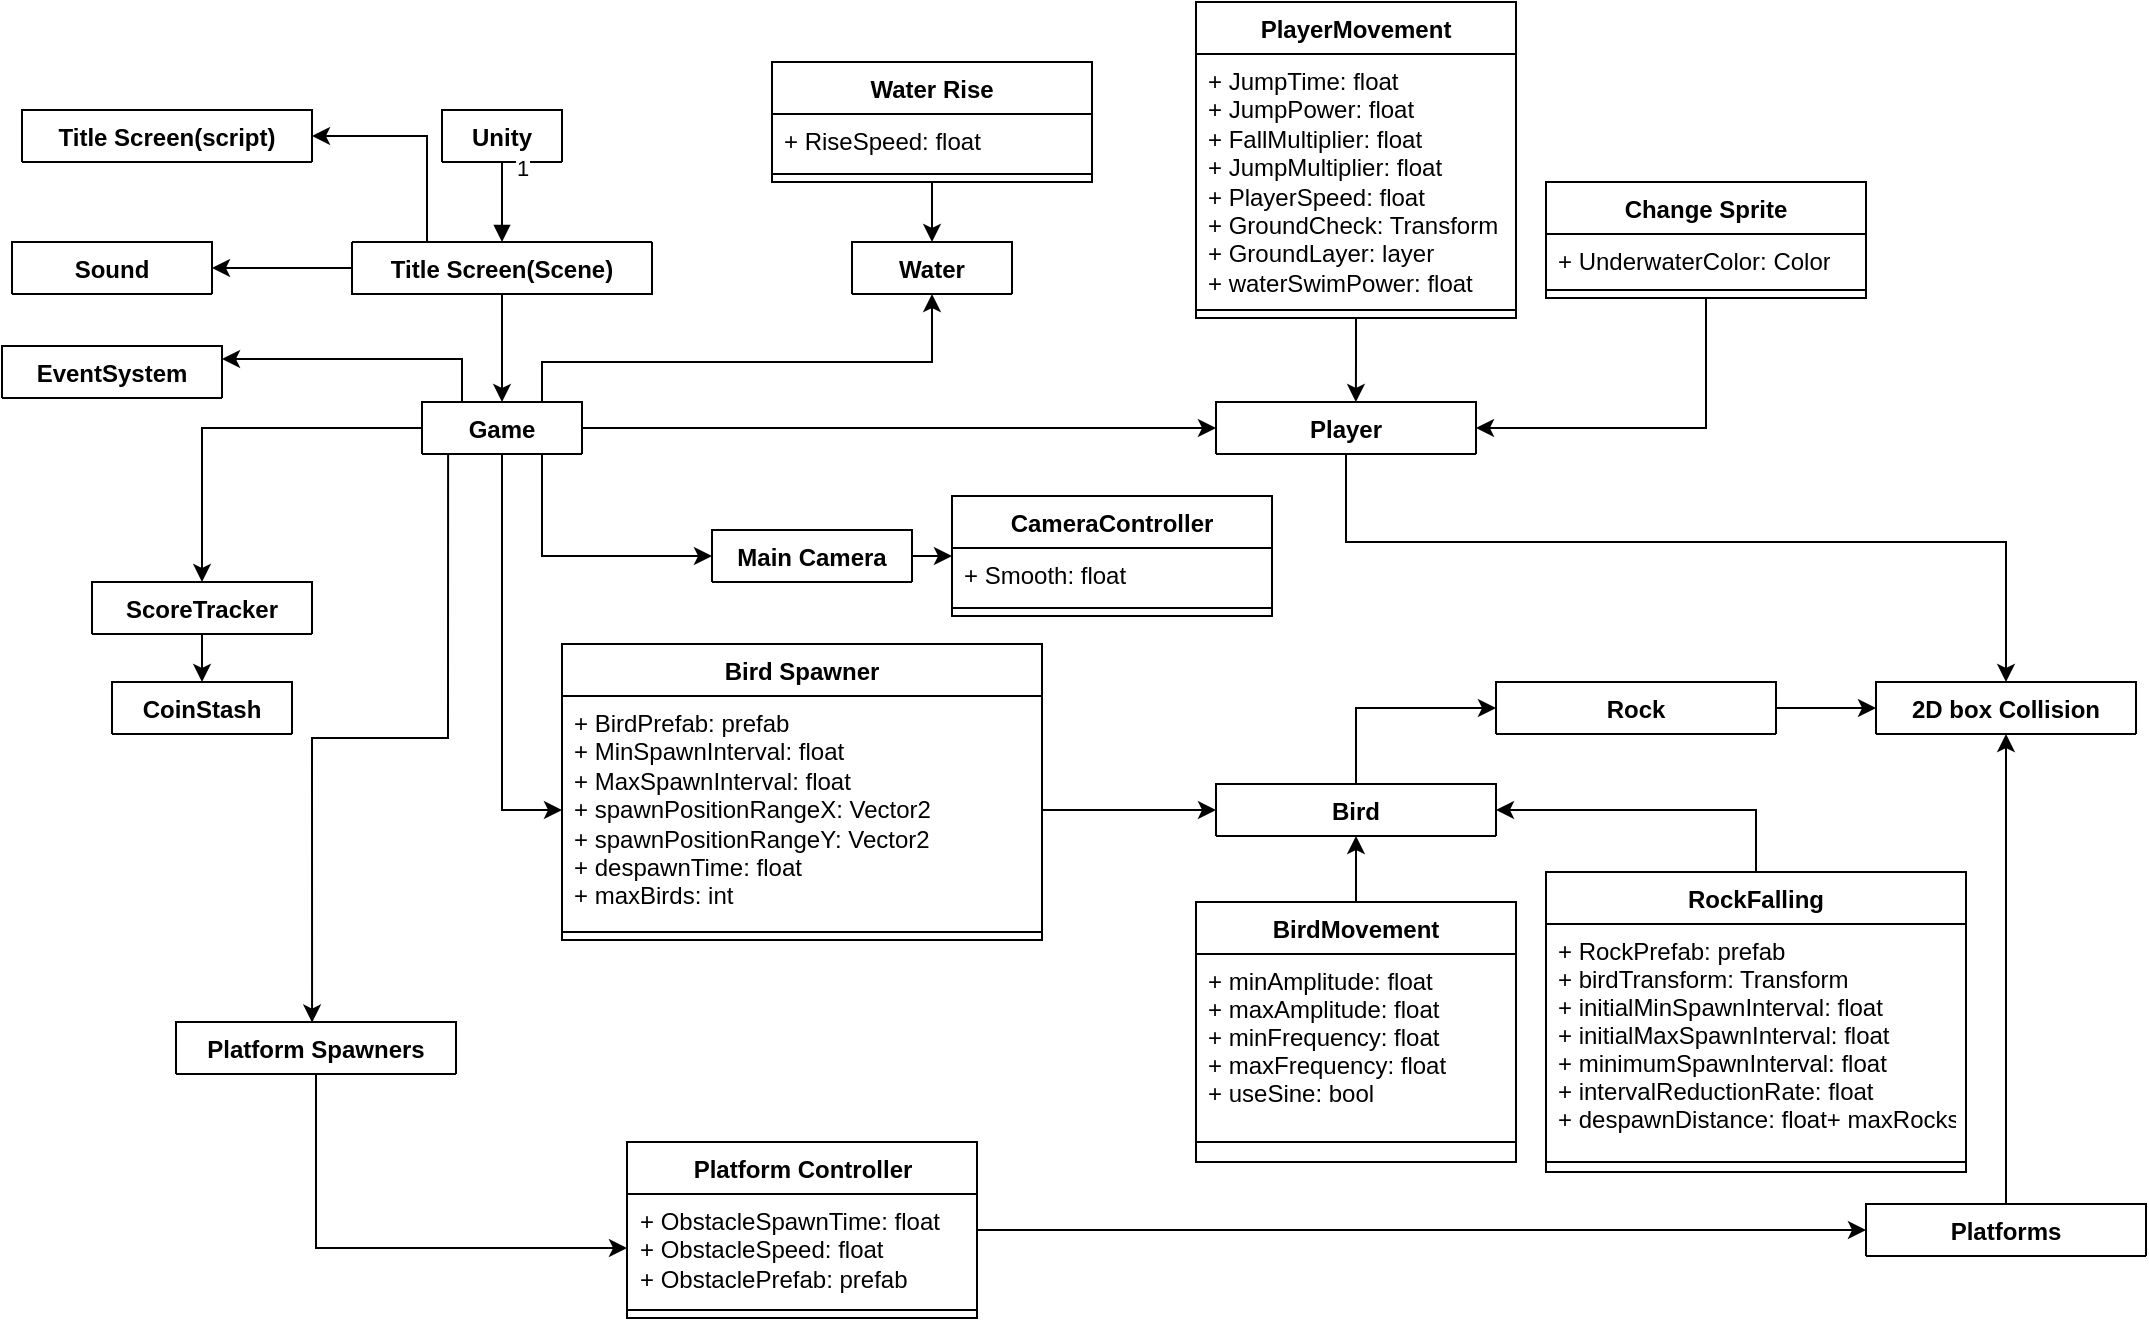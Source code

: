 <mxfile version="24.2.2" type="gitlab">
  <diagram name="Page-1" id="2w7vg5bwMqIUjHdiFem5">
    <mxGraphModel dx="1688" dy="816" grid="1" gridSize="10" guides="1" tooltips="1" connect="1" arrows="1" fold="1" page="1" pageScale="1" pageWidth="850" pageHeight="1100" math="0" shadow="0">
      <root>
        <mxCell id="0" />
        <mxCell id="1" parent="0" />
        <mxCell id="2BCJGqaNzl7uD9SpwbzM-5" value="Unity" style="swimlane;fontStyle=1;align=center;verticalAlign=top;childLayout=stackLayout;horizontal=1;startSize=26;horizontalStack=0;resizeParent=1;resizeParentMax=0;resizeLast=0;collapsible=1;marginBottom=0;" parent="1" collapsed="1" vertex="1">
          <mxGeometry x="233" y="184" width="60" height="26" as="geometry">
            <mxRectangle x="235" y="24" width="160" height="86" as="alternateBounds" />
          </mxGeometry>
        </mxCell>
        <mxCell id="2BCJGqaNzl7uD9SpwbzM-6" value="+ field: type" style="text;strokeColor=none;fillColor=none;align=left;verticalAlign=top;spacingLeft=4;spacingRight=4;overflow=hidden;rotatable=0;points=[[0,0.5],[1,0.5]];portConstraint=eastwest;" parent="2BCJGqaNzl7uD9SpwbzM-5" vertex="1">
          <mxGeometry y="26" width="160" height="26" as="geometry" />
        </mxCell>
        <mxCell id="2BCJGqaNzl7uD9SpwbzM-7" value="" style="line;strokeWidth=1;fillColor=none;align=left;verticalAlign=middle;spacingTop=-1;spacingLeft=3;spacingRight=3;rotatable=0;labelPosition=right;points=[];portConstraint=eastwest;" parent="2BCJGqaNzl7uD9SpwbzM-5" vertex="1">
          <mxGeometry y="52" width="160" height="8" as="geometry" />
        </mxCell>
        <mxCell id="2BCJGqaNzl7uD9SpwbzM-8" value="+ method(type): type" style="text;strokeColor=none;fillColor=none;align=left;verticalAlign=top;spacingLeft=4;spacingRight=4;overflow=hidden;rotatable=0;points=[[0,0.5],[1,0.5]];portConstraint=eastwest;" parent="2BCJGqaNzl7uD9SpwbzM-5" vertex="1">
          <mxGeometry y="60" width="160" height="26" as="geometry" />
        </mxCell>
        <mxCell id="F0QiSlCeJy2ZY8RC8an7-10" value="CoinStash" style="swimlane;fontStyle=1;align=center;verticalAlign=top;childLayout=stackLayout;horizontal=1;startSize=26;horizontalStack=0;resizeParent=1;resizeParentMax=0;resizeLast=0;collapsible=1;marginBottom=0;whiteSpace=wrap;html=1;" parent="1" collapsed="1" vertex="1">
          <mxGeometry x="68" y="470" width="90" height="26" as="geometry">
            <mxRectangle x="10" y="440" width="160" height="86" as="alternateBounds" />
          </mxGeometry>
        </mxCell>
        <mxCell id="F0QiSlCeJy2ZY8RC8an7-11" value="+ field: type" style="text;strokeColor=none;fillColor=none;align=left;verticalAlign=top;spacingLeft=4;spacingRight=4;overflow=hidden;rotatable=0;points=[[0,0.5],[1,0.5]];portConstraint=eastwest;whiteSpace=wrap;html=1;" parent="F0QiSlCeJy2ZY8RC8an7-10" vertex="1">
          <mxGeometry y="26" width="160" height="26" as="geometry" />
        </mxCell>
        <mxCell id="F0QiSlCeJy2ZY8RC8an7-12" value="" style="line;strokeWidth=1;fillColor=none;align=left;verticalAlign=middle;spacingTop=-1;spacingLeft=3;spacingRight=3;rotatable=0;labelPosition=right;points=[];portConstraint=eastwest;strokeColor=inherit;" parent="F0QiSlCeJy2ZY8RC8an7-10" vertex="1">
          <mxGeometry y="52" width="160" height="8" as="geometry" />
        </mxCell>
        <mxCell id="F0QiSlCeJy2ZY8RC8an7-13" value="+ method(type): type" style="text;strokeColor=none;fillColor=none;align=left;verticalAlign=top;spacingLeft=4;spacingRight=4;overflow=hidden;rotatable=0;points=[[0,0.5],[1,0.5]];portConstraint=eastwest;whiteSpace=wrap;html=1;" parent="F0QiSlCeJy2ZY8RC8an7-10" vertex="1">
          <mxGeometry y="60" width="160" height="26" as="geometry" />
        </mxCell>
        <mxCell id="2BCJGqaNzl7uD9SpwbzM-49" style="edgeStyle=orthogonalEdgeStyle;rounded=0;orthogonalLoop=1;jettySize=auto;html=1;exitX=0.5;exitY=1;exitDx=0;exitDy=0;entryX=0.5;entryY=0;entryDx=0;entryDy=0;" parent="1" source="F0QiSlCeJy2ZY8RC8an7-14" target="F0QiSlCeJy2ZY8RC8an7-10" edge="1">
          <mxGeometry relative="1" as="geometry" />
        </mxCell>
        <mxCell id="F0QiSlCeJy2ZY8RC8an7-14" value="ScoreTracker" style="swimlane;fontStyle=1;align=center;verticalAlign=top;childLayout=stackLayout;horizontal=1;startSize=26;horizontalStack=0;resizeParent=1;resizeParentMax=0;resizeLast=0;collapsible=1;marginBottom=0;whiteSpace=wrap;html=1;" parent="1" collapsed="1" vertex="1">
          <mxGeometry x="58" y="420" width="110" height="26" as="geometry">
            <mxRectangle x="10" y="300" width="160" height="86" as="alternateBounds" />
          </mxGeometry>
        </mxCell>
        <mxCell id="F0QiSlCeJy2ZY8RC8an7-15" value="+ field: type" style="text;strokeColor=none;fillColor=none;align=left;verticalAlign=top;spacingLeft=4;spacingRight=4;overflow=hidden;rotatable=0;points=[[0,0.5],[1,0.5]];portConstraint=eastwest;whiteSpace=wrap;html=1;" parent="F0QiSlCeJy2ZY8RC8an7-14" vertex="1">
          <mxGeometry y="26" width="160" height="26" as="geometry" />
        </mxCell>
        <mxCell id="F0QiSlCeJy2ZY8RC8an7-16" value="" style="line;strokeWidth=1;fillColor=none;align=left;verticalAlign=middle;spacingTop=-1;spacingLeft=3;spacingRight=3;rotatable=0;labelPosition=right;points=[];portConstraint=eastwest;strokeColor=inherit;" parent="F0QiSlCeJy2ZY8RC8an7-14" vertex="1">
          <mxGeometry y="52" width="160" height="8" as="geometry" />
        </mxCell>
        <mxCell id="F0QiSlCeJy2ZY8RC8an7-17" value="+ method(type): type" style="text;strokeColor=none;fillColor=none;align=left;verticalAlign=top;spacingLeft=4;spacingRight=4;overflow=hidden;rotatable=0;points=[[0,0.5],[1,0.5]];portConstraint=eastwest;whiteSpace=wrap;html=1;" parent="F0QiSlCeJy2ZY8RC8an7-14" vertex="1">
          <mxGeometry y="60" width="160" height="26" as="geometry" />
        </mxCell>
        <mxCell id="JuWsBoaxJInTfIEro4jZ-20" style="edgeStyle=orthogonalEdgeStyle;rounded=0;orthogonalLoop=1;jettySize=auto;html=1;entryX=0;entryY=0.5;entryDx=0;entryDy=0;" parent="1" source="F0QiSlCeJy2ZY8RC8an7-18" target="E0CtjlFcpj9ViMCeEgzV-30" edge="1">
          <mxGeometry relative="1" as="geometry" />
        </mxCell>
        <mxCell id="F0QiSlCeJy2ZY8RC8an7-18" value="&lt;div&gt;Platform Controller&lt;/div&gt;" style="swimlane;fontStyle=1;align=center;verticalAlign=top;childLayout=stackLayout;horizontal=1;startSize=26;horizontalStack=0;resizeParent=1;resizeParentMax=0;resizeLast=0;collapsible=1;marginBottom=0;whiteSpace=wrap;html=1;" parent="1" vertex="1">
          <mxGeometry x="325.5" y="700" width="175" height="88" as="geometry">
            <mxRectangle x="230" y="320" width="70" height="26" as="alternateBounds" />
          </mxGeometry>
        </mxCell>
        <mxCell id="F0QiSlCeJy2ZY8RC8an7-19" value="+ ObstacleSpawnTime: float&lt;div&gt;+ ObstacleSpeed&lt;span style=&quot;background-color: initial;&quot;&gt;: float&lt;/span&gt;&lt;br&gt;&lt;/div&gt;&lt;div&gt;+ ObstaclePrefab&lt;span style=&quot;background-color: initial;&quot;&gt;: prefab&lt;/span&gt;&lt;br&gt;&lt;/div&gt;" style="text;strokeColor=none;fillColor=none;align=left;verticalAlign=top;spacingLeft=4;spacingRight=4;overflow=hidden;rotatable=0;points=[[0,0.5],[1,0.5]];portConstraint=eastwest;whiteSpace=wrap;html=1;" parent="F0QiSlCeJy2ZY8RC8an7-18" vertex="1">
          <mxGeometry y="26" width="175" height="54" as="geometry" />
        </mxCell>
        <mxCell id="F0QiSlCeJy2ZY8RC8an7-20" value="" style="line;strokeWidth=1;fillColor=none;align=left;verticalAlign=middle;spacingTop=-1;spacingLeft=3;spacingRight=3;rotatable=0;labelPosition=right;points=[];portConstraint=eastwest;strokeColor=inherit;" parent="F0QiSlCeJy2ZY8RC8an7-18" vertex="1">
          <mxGeometry y="80" width="175" height="8" as="geometry" />
        </mxCell>
        <mxCell id="bfWSranVxe7tk5TllGir-14" style="edgeStyle=orthogonalEdgeStyle;rounded=0;orthogonalLoop=1;jettySize=auto;html=1;entryX=0.5;entryY=0;entryDx=0;entryDy=0;" edge="1" parent="1" source="2BCJGqaNzl7uD9SpwbzM-17" target="2BCJGqaNzl7uD9SpwbzM-21">
          <mxGeometry relative="1" as="geometry">
            <Array as="points">
              <mxPoint x="685" y="400" />
              <mxPoint x="1015" y="400" />
            </Array>
          </mxGeometry>
        </mxCell>
        <mxCell id="2BCJGqaNzl7uD9SpwbzM-17" value="Player" style="swimlane;fontStyle=1;align=center;verticalAlign=top;childLayout=stackLayout;horizontal=1;startSize=26;horizontalStack=0;resizeParent=1;resizeParentMax=0;resizeLast=0;collapsible=1;marginBottom=0;" parent="1" collapsed="1" vertex="1">
          <mxGeometry x="620" y="330" width="130" height="26" as="geometry">
            <mxRectangle x="520" y="40" width="160" height="86" as="alternateBounds" />
          </mxGeometry>
        </mxCell>
        <mxCell id="2BCJGqaNzl7uD9SpwbzM-18" value="+ field: type" style="text;strokeColor=none;fillColor=none;align=left;verticalAlign=top;spacingLeft=4;spacingRight=4;overflow=hidden;rotatable=0;points=[[0,0.5],[1,0.5]];portConstraint=eastwest;" parent="2BCJGqaNzl7uD9SpwbzM-17" vertex="1">
          <mxGeometry y="26" width="160" height="26" as="geometry" />
        </mxCell>
        <mxCell id="2BCJGqaNzl7uD9SpwbzM-19" value="" style="line;strokeWidth=1;fillColor=none;align=left;verticalAlign=middle;spacingTop=-1;spacingLeft=3;spacingRight=3;rotatable=0;labelPosition=right;points=[];portConstraint=eastwest;" parent="2BCJGqaNzl7uD9SpwbzM-17" vertex="1">
          <mxGeometry y="52" width="160" height="8" as="geometry" />
        </mxCell>
        <mxCell id="2BCJGqaNzl7uD9SpwbzM-20" value="+ method(type): type" style="text;strokeColor=none;fillColor=none;align=left;verticalAlign=top;spacingLeft=4;spacingRight=4;overflow=hidden;rotatable=0;points=[[0,0.5],[1,0.5]];portConstraint=eastwest;" parent="2BCJGqaNzl7uD9SpwbzM-17" vertex="1">
          <mxGeometry y="60" width="160" height="26" as="geometry" />
        </mxCell>
        <mxCell id="2BCJGqaNzl7uD9SpwbzM-21" value="2D box Collision" style="swimlane;fontStyle=1;align=center;verticalAlign=top;childLayout=stackLayout;horizontal=1;startSize=26;horizontalStack=0;resizeParent=1;resizeParentMax=0;resizeLast=0;collapsible=1;marginBottom=0;" parent="1" collapsed="1" vertex="1">
          <mxGeometry x="950" y="470" width="130" height="26" as="geometry">
            <mxRectangle x="745" y="346" width="160" height="86" as="alternateBounds" />
          </mxGeometry>
        </mxCell>
        <mxCell id="2BCJGqaNzl7uD9SpwbzM-23" value="" style="line;strokeWidth=1;fillColor=none;align=left;verticalAlign=middle;spacingTop=-1;spacingLeft=3;spacingRight=3;rotatable=0;labelPosition=right;points=[];portConstraint=eastwest;" parent="2BCJGqaNzl7uD9SpwbzM-21" vertex="1">
          <mxGeometry y="26" width="160" height="8" as="geometry" />
        </mxCell>
        <mxCell id="2BCJGqaNzl7uD9SpwbzM-22" value="+ field: type" style="text;strokeColor=none;fillColor=none;align=left;verticalAlign=top;spacingLeft=4;spacingRight=4;overflow=hidden;rotatable=0;points=[[0,0.5],[1,0.5]];portConstraint=eastwest;" parent="2BCJGqaNzl7uD9SpwbzM-21" vertex="1">
          <mxGeometry y="34" width="160" height="26" as="geometry" />
        </mxCell>
        <mxCell id="2BCJGqaNzl7uD9SpwbzM-24" value="+ method(type): type" style="text;strokeColor=none;fillColor=none;align=left;verticalAlign=top;spacingLeft=4;spacingRight=4;overflow=hidden;rotatable=0;points=[[0,0.5],[1,0.5]];portConstraint=eastwest;" parent="2BCJGqaNzl7uD9SpwbzM-21" vertex="1">
          <mxGeometry y="60" width="160" height="26" as="geometry" />
        </mxCell>
        <mxCell id="2BCJGqaNzl7uD9SpwbzM-51" style="edgeStyle=orthogonalEdgeStyle;rounded=0;orthogonalLoop=1;jettySize=auto;html=1;exitX=0;exitY=0.5;exitDx=0;exitDy=0;entryX=0.5;entryY=0;entryDx=0;entryDy=0;" parent="1" source="F0QiSlCeJy2ZY8RC8an7-26" target="F0QiSlCeJy2ZY8RC8an7-14" edge="1">
          <mxGeometry relative="1" as="geometry" />
        </mxCell>
        <mxCell id="E0CtjlFcpj9ViMCeEgzV-29" style="edgeStyle=orthogonalEdgeStyle;rounded=0;orthogonalLoop=1;jettySize=auto;html=1;exitX=0.75;exitY=0;exitDx=0;exitDy=0;entryX=0.5;entryY=1;entryDx=0;entryDy=0;" parent="1" source="F0QiSlCeJy2ZY8RC8an7-26" target="E0CtjlFcpj9ViMCeEgzV-18" edge="1">
          <mxGeometry relative="1" as="geometry">
            <Array as="points">
              <mxPoint x="283" y="310" />
              <mxPoint x="478" y="310" />
            </Array>
          </mxGeometry>
        </mxCell>
        <mxCell id="E0CtjlFcpj9ViMCeEgzV-48" style="edgeStyle=orthogonalEdgeStyle;rounded=0;orthogonalLoop=1;jettySize=auto;html=1;exitX=0.75;exitY=1;exitDx=0;exitDy=0;" parent="1" source="F0QiSlCeJy2ZY8RC8an7-26" target="E0CtjlFcpj9ViMCeEgzV-41" edge="1">
          <mxGeometry relative="1" as="geometry">
            <Array as="points">
              <mxPoint x="283" y="407" />
            </Array>
          </mxGeometry>
        </mxCell>
        <mxCell id="E0CtjlFcpj9ViMCeEgzV-53" style="edgeStyle=orthogonalEdgeStyle;rounded=0;orthogonalLoop=1;jettySize=auto;html=1;exitX=0.25;exitY=0;exitDx=0;exitDy=0;entryX=1;entryY=0.25;entryDx=0;entryDy=0;" parent="1" source="F0QiSlCeJy2ZY8RC8an7-26" target="E0CtjlFcpj9ViMCeEgzV-49" edge="1">
          <mxGeometry relative="1" as="geometry" />
        </mxCell>
        <mxCell id="JuWsBoaxJInTfIEro4jZ-12" style="edgeStyle=orthogonalEdgeStyle;rounded=0;orthogonalLoop=1;jettySize=auto;html=1;entryX=0;entryY=0.5;entryDx=0;entryDy=0;" parent="1" source="F0QiSlCeJy2ZY8RC8an7-26" target="JuWsBoaxJInTfIEro4jZ-9" edge="1">
          <mxGeometry relative="1" as="geometry" />
        </mxCell>
        <mxCell id="F0QiSlCeJy2ZY8RC8an7-26" value="Game" style="swimlane;fontStyle=1;align=center;verticalAlign=top;childLayout=stackLayout;horizontal=1;startSize=26;horizontalStack=0;resizeParent=1;resizeParentMax=0;resizeLast=0;collapsible=1;marginBottom=0;whiteSpace=wrap;html=1;" parent="1" collapsed="1" vertex="1">
          <mxGeometry x="223" y="330" width="80" height="26" as="geometry">
            <mxRectangle x="225" y="170" width="160" height="86" as="alternateBounds" />
          </mxGeometry>
        </mxCell>
        <mxCell id="F0QiSlCeJy2ZY8RC8an7-27" value="+ field: type" style="text;strokeColor=none;fillColor=none;align=left;verticalAlign=top;spacingLeft=4;spacingRight=4;overflow=hidden;rotatable=0;points=[[0,0.5],[1,0.5]];portConstraint=eastwest;whiteSpace=wrap;html=1;" parent="F0QiSlCeJy2ZY8RC8an7-26" vertex="1">
          <mxGeometry y="26" width="160" height="26" as="geometry" />
        </mxCell>
        <mxCell id="F0QiSlCeJy2ZY8RC8an7-28" value="" style="line;strokeWidth=1;fillColor=none;align=left;verticalAlign=middle;spacingTop=-1;spacingLeft=3;spacingRight=3;rotatable=0;labelPosition=right;points=[];portConstraint=eastwest;strokeColor=inherit;" parent="F0QiSlCeJy2ZY8RC8an7-26" vertex="1">
          <mxGeometry y="52" width="160" height="8" as="geometry" />
        </mxCell>
        <mxCell id="F0QiSlCeJy2ZY8RC8an7-29" value="+ method(type): type" style="text;strokeColor=none;fillColor=none;align=left;verticalAlign=top;spacingLeft=4;spacingRight=4;overflow=hidden;rotatable=0;points=[[0,0.5],[1,0.5]];portConstraint=eastwest;whiteSpace=wrap;html=1;" parent="F0QiSlCeJy2ZY8RC8an7-26" vertex="1">
          <mxGeometry y="60" width="160" height="26" as="geometry" />
        </mxCell>
        <mxCell id="2BCJGqaNzl7uD9SpwbzM-43" style="edgeStyle=orthogonalEdgeStyle;rounded=0;orthogonalLoop=1;jettySize=auto;html=1;exitX=1;exitY=0.5;exitDx=0;exitDy=0;entryX=0;entryY=0.5;entryDx=0;entryDy=0;" parent="1" source="F0QiSlCeJy2ZY8RC8an7-26" target="2BCJGqaNzl7uD9SpwbzM-17" edge="1">
          <mxGeometry relative="1" as="geometry">
            <mxPoint x="678" y="343" as="targetPoint" />
          </mxGeometry>
        </mxCell>
        <mxCell id="2BCJGqaNzl7uD9SpwbzM-50" style="edgeStyle=orthogonalEdgeStyle;rounded=0;orthogonalLoop=1;jettySize=auto;html=1;exitX=0.5;exitY=1;exitDx=0;exitDy=0;entryX=0.5;entryY=0;entryDx=0;entryDy=0;" parent="1" source="2BCJGqaNzl7uD9SpwbzM-25" target="F0QiSlCeJy2ZY8RC8an7-26" edge="1">
          <mxGeometry relative="1" as="geometry" />
        </mxCell>
        <mxCell id="F0QiSlCeJy2ZY8RC8an7-55" style="edgeStyle=orthogonalEdgeStyle;rounded=0;orthogonalLoop=1;jettySize=auto;html=1;entryX=1;entryY=0.5;entryDx=0;entryDy=0;" parent="1" source="2BCJGqaNzl7uD9SpwbzM-25" target="2BCJGqaNzl7uD9SpwbzM-34" edge="1">
          <mxGeometry relative="1" as="geometry" />
        </mxCell>
        <mxCell id="E0CtjlFcpj9ViMCeEgzV-58" style="edgeStyle=orthogonalEdgeStyle;rounded=0;orthogonalLoop=1;jettySize=auto;html=1;exitX=0.25;exitY=0;exitDx=0;exitDy=0;entryX=1;entryY=0.5;entryDx=0;entryDy=0;" parent="1" source="2BCJGqaNzl7uD9SpwbzM-25" target="E0CtjlFcpj9ViMCeEgzV-54" edge="1">
          <mxGeometry relative="1" as="geometry" />
        </mxCell>
        <mxCell id="2BCJGqaNzl7uD9SpwbzM-25" value="Title Screen(Scene)" style="swimlane;fontStyle=1;align=center;verticalAlign=top;childLayout=stackLayout;horizontal=1;startSize=0;horizontalStack=0;resizeParent=1;resizeParentMax=0;resizeLast=0;collapsible=1;marginBottom=0;" parent="1" collapsed="1" vertex="1">
          <mxGeometry x="188" y="250" width="150" height="26" as="geometry">
            <mxRectangle x="180" y="160" width="160" height="86" as="alternateBounds" />
          </mxGeometry>
        </mxCell>
        <mxCell id="2BCJGqaNzl7uD9SpwbzM-26" value="+ field: type" style="text;strokeColor=none;fillColor=none;align=left;verticalAlign=top;spacingLeft=4;spacingRight=4;overflow=hidden;rotatable=0;points=[[0,0.5],[1,0.5]];portConstraint=eastwest;" parent="2BCJGqaNzl7uD9SpwbzM-25" vertex="1">
          <mxGeometry y="26" width="160" height="26" as="geometry" />
        </mxCell>
        <mxCell id="2BCJGqaNzl7uD9SpwbzM-27" value="" style="line;strokeWidth=1;fillColor=none;align=left;verticalAlign=middle;spacingTop=-1;spacingLeft=3;spacingRight=3;rotatable=0;labelPosition=right;points=[];portConstraint=eastwest;" parent="2BCJGqaNzl7uD9SpwbzM-25" vertex="1">
          <mxGeometry y="52" width="160" height="8" as="geometry" />
        </mxCell>
        <mxCell id="2BCJGqaNzl7uD9SpwbzM-28" value="+ method(type): type" style="text;strokeColor=none;fillColor=none;align=left;verticalAlign=top;spacingLeft=4;spacingRight=4;overflow=hidden;rotatable=0;points=[[0,0.5],[1,0.5]];portConstraint=eastwest;" parent="2BCJGqaNzl7uD9SpwbzM-25" vertex="1">
          <mxGeometry y="60" width="160" height="26" as="geometry" />
        </mxCell>
        <mxCell id="2BCJGqaNzl7uD9SpwbzM-29" value="" style="endArrow=block;endFill=1;html=1;edgeStyle=orthogonalEdgeStyle;align=left;verticalAlign=top;rounded=0;exitX=0.5;exitY=1;exitDx=0;exitDy=0;entryX=0.5;entryY=0;entryDx=0;entryDy=0;" parent="1" source="2BCJGqaNzl7uD9SpwbzM-5" target="2BCJGqaNzl7uD9SpwbzM-25" edge="1">
          <mxGeometry x="-1" relative="1" as="geometry">
            <mxPoint x="88" y="250" as="sourcePoint" />
            <mxPoint x="68" y="290" as="targetPoint" />
          </mxGeometry>
        </mxCell>
        <mxCell id="2BCJGqaNzl7uD9SpwbzM-32" value="1" style="edgeLabel;html=1;align=center;verticalAlign=middle;resizable=0;points=[];" parent="2BCJGqaNzl7uD9SpwbzM-29" connectable="0" vertex="1">
          <mxGeometry x="-0.882" y="-1" relative="1" as="geometry">
            <mxPoint x="11" as="offset" />
          </mxGeometry>
        </mxCell>
        <mxCell id="2BCJGqaNzl7uD9SpwbzM-34" value="Sound" style="swimlane;fontStyle=1;align=center;verticalAlign=top;childLayout=stackLayout;horizontal=1;startSize=26;horizontalStack=0;resizeParent=1;resizeParentMax=0;resizeLast=0;collapsible=1;marginBottom=0;" parent="1" collapsed="1" vertex="1">
          <mxGeometry x="18" y="250" width="100" height="26" as="geometry">
            <mxRectangle x="600" y="290" width="160" height="86" as="alternateBounds" />
          </mxGeometry>
        </mxCell>
        <mxCell id="2BCJGqaNzl7uD9SpwbzM-35" value="+ field: type" style="text;strokeColor=none;fillColor=none;align=left;verticalAlign=top;spacingLeft=4;spacingRight=4;overflow=hidden;rotatable=0;points=[[0,0.5],[1,0.5]];portConstraint=eastwest;" parent="2BCJGqaNzl7uD9SpwbzM-34" vertex="1">
          <mxGeometry y="26" width="160" height="26" as="geometry" />
        </mxCell>
        <mxCell id="2BCJGqaNzl7uD9SpwbzM-36" value="" style="line;strokeWidth=1;fillColor=none;align=left;verticalAlign=middle;spacingTop=-1;spacingLeft=3;spacingRight=3;rotatable=0;labelPosition=right;points=[];portConstraint=eastwest;" parent="2BCJGqaNzl7uD9SpwbzM-34" vertex="1">
          <mxGeometry y="52" width="160" height="8" as="geometry" />
        </mxCell>
        <mxCell id="2BCJGqaNzl7uD9SpwbzM-37" value="+ method(type): type" style="text;strokeColor=none;fillColor=none;align=left;verticalAlign=top;spacingLeft=4;spacingRight=4;overflow=hidden;rotatable=0;points=[[0,0.5],[1,0.5]];portConstraint=eastwest;" parent="2BCJGqaNzl7uD9SpwbzM-34" vertex="1">
          <mxGeometry y="60" width="160" height="26" as="geometry" />
        </mxCell>
        <mxCell id="F0QiSlCeJy2ZY8RC8an7-34" style="edgeStyle=orthogonalEdgeStyle;rounded=0;orthogonalLoop=1;jettySize=auto;html=1;exitX=0.5;exitY=1;exitDx=0;exitDy=0;" parent="1" edge="1">
          <mxGeometry relative="1" as="geometry">
            <mxPoint x="613" y="576" as="sourcePoint" />
            <mxPoint x="613" y="576" as="targetPoint" />
          </mxGeometry>
        </mxCell>
        <mxCell id="JuWsBoaxJInTfIEro4jZ-6" style="edgeStyle=orthogonalEdgeStyle;rounded=0;orthogonalLoop=1;jettySize=auto;html=1;entryX=0;entryY=0.5;entryDx=0;entryDy=0;" parent="1" source="E0CtjlFcpj9ViMCeEgzV-1" target="F0QiSlCeJy2ZY8RC8an7-19" edge="1">
          <mxGeometry relative="1" as="geometry" />
        </mxCell>
        <mxCell id="E0CtjlFcpj9ViMCeEgzV-1" value="Platform Spawners" style="swimlane;fontStyle=1;align=center;verticalAlign=top;childLayout=stackLayout;horizontal=1;startSize=26;horizontalStack=0;resizeParent=1;resizeParentMax=0;resizeLast=0;collapsible=1;marginBottom=0;" parent="1" collapsed="1" vertex="1">
          <mxGeometry x="100" y="640" width="140" height="26" as="geometry">
            <mxRectangle x="600" y="290" width="160" height="86" as="alternateBounds" />
          </mxGeometry>
        </mxCell>
        <mxCell id="E0CtjlFcpj9ViMCeEgzV-2" value="+ field: type" style="text;strokeColor=none;fillColor=none;align=left;verticalAlign=top;spacingLeft=4;spacingRight=4;overflow=hidden;rotatable=0;points=[[0,0.5],[1,0.5]];portConstraint=eastwest;" parent="E0CtjlFcpj9ViMCeEgzV-1" vertex="1">
          <mxGeometry y="26" width="160" height="26" as="geometry" />
        </mxCell>
        <mxCell id="E0CtjlFcpj9ViMCeEgzV-3" value="" style="line;strokeWidth=1;fillColor=none;align=left;verticalAlign=middle;spacingTop=-1;spacingLeft=3;spacingRight=3;rotatable=0;labelPosition=right;points=[];portConstraint=eastwest;" parent="E0CtjlFcpj9ViMCeEgzV-1" vertex="1">
          <mxGeometry y="52" width="160" height="8" as="geometry" />
        </mxCell>
        <mxCell id="E0CtjlFcpj9ViMCeEgzV-4" value="+ method(type): type" style="text;strokeColor=none;fillColor=none;align=left;verticalAlign=top;spacingLeft=4;spacingRight=4;overflow=hidden;rotatable=0;points=[[0,0.5],[1,0.5]];portConstraint=eastwest;" parent="E0CtjlFcpj9ViMCeEgzV-1" vertex="1">
          <mxGeometry y="60" width="160" height="26" as="geometry" />
        </mxCell>
        <mxCell id="E0CtjlFcpj9ViMCeEgzV-10" value="CameraController" style="swimlane;fontStyle=1;align=center;verticalAlign=top;childLayout=stackLayout;horizontal=1;startSize=26;horizontalStack=0;resizeParent=1;resizeParentMax=0;resizeLast=0;collapsible=1;marginBottom=0;" parent="1" vertex="1">
          <mxGeometry x="488" y="377" width="160" height="60" as="geometry">
            <mxRectangle x="450" y="234" width="130" height="26" as="alternateBounds" />
          </mxGeometry>
        </mxCell>
        <mxCell id="E0CtjlFcpj9ViMCeEgzV-11" value="+ Smooth: float" style="text;strokeColor=none;fillColor=none;align=left;verticalAlign=top;spacingLeft=4;spacingRight=4;overflow=hidden;rotatable=0;points=[[0,0.5],[1,0.5]];portConstraint=eastwest;" parent="E0CtjlFcpj9ViMCeEgzV-10" vertex="1">
          <mxGeometry y="26" width="160" height="26" as="geometry" />
        </mxCell>
        <mxCell id="E0CtjlFcpj9ViMCeEgzV-12" value="" style="line;strokeWidth=1;fillColor=none;align=left;verticalAlign=middle;spacingTop=-1;spacingLeft=3;spacingRight=3;rotatable=0;labelPosition=right;points=[];portConstraint=eastwest;" parent="E0CtjlFcpj9ViMCeEgzV-10" vertex="1">
          <mxGeometry y="52" width="160" height="8" as="geometry" />
        </mxCell>
        <mxCell id="E0CtjlFcpj9ViMCeEgzV-18" value="Water" style="swimlane;fontStyle=1;align=center;verticalAlign=top;childLayout=stackLayout;horizontal=1;startSize=26;horizontalStack=0;resizeParent=1;resizeParentMax=0;resizeLast=0;collapsible=1;marginBottom=0;" parent="1" collapsed="1" vertex="1">
          <mxGeometry x="438" y="250" width="80" height="26" as="geometry">
            <mxRectangle x="330" y="420" width="160" height="86" as="alternateBounds" />
          </mxGeometry>
        </mxCell>
        <mxCell id="E0CtjlFcpj9ViMCeEgzV-19" value="+ field: type" style="text;strokeColor=none;fillColor=none;align=left;verticalAlign=top;spacingLeft=4;spacingRight=4;overflow=hidden;rotatable=0;points=[[0,0.5],[1,0.5]];portConstraint=eastwest;" parent="E0CtjlFcpj9ViMCeEgzV-18" vertex="1">
          <mxGeometry y="26" width="160" height="26" as="geometry" />
        </mxCell>
        <mxCell id="E0CtjlFcpj9ViMCeEgzV-20" value="" style="line;strokeWidth=1;fillColor=none;align=left;verticalAlign=middle;spacingTop=-1;spacingLeft=3;spacingRight=3;rotatable=0;labelPosition=right;points=[];portConstraint=eastwest;" parent="E0CtjlFcpj9ViMCeEgzV-18" vertex="1">
          <mxGeometry y="52" width="160" height="8" as="geometry" />
        </mxCell>
        <mxCell id="E0CtjlFcpj9ViMCeEgzV-21" value="+ method(type): type" style="text;strokeColor=none;fillColor=none;align=left;verticalAlign=top;spacingLeft=4;spacingRight=4;overflow=hidden;rotatable=0;points=[[0,0.5],[1,0.5]];portConstraint=eastwest;" parent="E0CtjlFcpj9ViMCeEgzV-18" vertex="1">
          <mxGeometry y="60" width="160" height="26" as="geometry" />
        </mxCell>
        <mxCell id="E0CtjlFcpj9ViMCeEgzV-26" style="edgeStyle=orthogonalEdgeStyle;rounded=0;orthogonalLoop=1;jettySize=auto;html=1;exitX=0.5;exitY=1;exitDx=0;exitDy=0;entryX=0.5;entryY=0;entryDx=0;entryDy=0;" parent="1" source="E0CtjlFcpj9ViMCeEgzV-22" target="E0CtjlFcpj9ViMCeEgzV-18" edge="1">
          <mxGeometry relative="1" as="geometry" />
        </mxCell>
        <mxCell id="E0CtjlFcpj9ViMCeEgzV-22" value="Water Rise" style="swimlane;fontStyle=1;align=center;verticalAlign=top;childLayout=stackLayout;horizontal=1;startSize=26;horizontalStack=0;resizeParent=1;resizeParentMax=0;resizeLast=0;collapsible=1;marginBottom=0;" parent="1" vertex="1">
          <mxGeometry x="398" y="160" width="160" height="60" as="geometry">
            <mxRectangle x="370" y="50" width="80" height="26" as="alternateBounds" />
          </mxGeometry>
        </mxCell>
        <mxCell id="E0CtjlFcpj9ViMCeEgzV-23" value="+ RiseSpeed: float" style="text;strokeColor=none;fillColor=none;align=left;verticalAlign=top;spacingLeft=4;spacingRight=4;overflow=hidden;rotatable=0;points=[[0,0.5],[1,0.5]];portConstraint=eastwest;" parent="E0CtjlFcpj9ViMCeEgzV-22" vertex="1">
          <mxGeometry y="26" width="160" height="26" as="geometry" />
        </mxCell>
        <mxCell id="E0CtjlFcpj9ViMCeEgzV-24" value="" style="line;strokeWidth=1;fillColor=none;align=left;verticalAlign=middle;spacingTop=-1;spacingLeft=3;spacingRight=3;rotatable=0;labelPosition=right;points=[];portConstraint=eastwest;" parent="E0CtjlFcpj9ViMCeEgzV-22" vertex="1">
          <mxGeometry y="52" width="160" height="8" as="geometry" />
        </mxCell>
        <mxCell id="E0CtjlFcpj9ViMCeEgzV-60" style="edgeStyle=orthogonalEdgeStyle;rounded=0;orthogonalLoop=1;jettySize=auto;html=1;exitX=0.5;exitY=0;exitDx=0;exitDy=0;entryX=0.5;entryY=1;entryDx=0;entryDy=0;" parent="1" source="E0CtjlFcpj9ViMCeEgzV-30" target="2BCJGqaNzl7uD9SpwbzM-21" edge="1">
          <mxGeometry relative="1" as="geometry">
            <Array as="points">
              <mxPoint x="1015" y="681" />
            </Array>
          </mxGeometry>
        </mxCell>
        <mxCell id="E0CtjlFcpj9ViMCeEgzV-30" value="Platforms" style="swimlane;fontStyle=1;align=center;verticalAlign=top;childLayout=stackLayout;horizontal=1;startSize=26;horizontalStack=0;resizeParent=1;resizeParentMax=0;resizeLast=0;collapsible=1;marginBottom=0;" parent="1" collapsed="1" vertex="1">
          <mxGeometry x="945" y="731" width="140" height="26" as="geometry">
            <mxRectangle x="730" y="510" width="160" height="86" as="alternateBounds" />
          </mxGeometry>
        </mxCell>
        <mxCell id="E0CtjlFcpj9ViMCeEgzV-31" value="+ field: type" style="text;strokeColor=none;fillColor=none;align=left;verticalAlign=top;spacingLeft=4;spacingRight=4;overflow=hidden;rotatable=0;points=[[0,0.5],[1,0.5]];portConstraint=eastwest;" parent="E0CtjlFcpj9ViMCeEgzV-30" vertex="1">
          <mxGeometry y="26" width="160" height="26" as="geometry" />
        </mxCell>
        <mxCell id="E0CtjlFcpj9ViMCeEgzV-32" value="" style="line;strokeWidth=1;fillColor=none;align=left;verticalAlign=middle;spacingTop=-1;spacingLeft=3;spacingRight=3;rotatable=0;labelPosition=right;points=[];portConstraint=eastwest;" parent="E0CtjlFcpj9ViMCeEgzV-30" vertex="1">
          <mxGeometry y="52" width="160" height="8" as="geometry" />
        </mxCell>
        <mxCell id="E0CtjlFcpj9ViMCeEgzV-33" value="+ method(type): type" style="text;strokeColor=none;fillColor=none;align=left;verticalAlign=top;spacingLeft=4;spacingRight=4;overflow=hidden;rotatable=0;points=[[0,0.5],[1,0.5]];portConstraint=eastwest;" parent="E0CtjlFcpj9ViMCeEgzV-30" vertex="1">
          <mxGeometry y="60" width="160" height="26" as="geometry" />
        </mxCell>
        <mxCell id="E0CtjlFcpj9ViMCeEgzV-47" style="edgeStyle=orthogonalEdgeStyle;rounded=0;orthogonalLoop=1;jettySize=auto;html=1;exitX=1;exitY=0.5;exitDx=0;exitDy=0;entryX=0;entryY=0.5;entryDx=0;entryDy=0;" parent="1" source="E0CtjlFcpj9ViMCeEgzV-41" target="E0CtjlFcpj9ViMCeEgzV-10" edge="1">
          <mxGeometry relative="1" as="geometry" />
        </mxCell>
        <mxCell id="E0CtjlFcpj9ViMCeEgzV-41" value="Main Camera" style="swimlane;fontStyle=1;align=center;verticalAlign=top;childLayout=stackLayout;horizontal=1;startSize=26;horizontalStack=0;resizeParent=1;resizeParentMax=0;resizeLast=0;collapsible=1;marginBottom=0;" parent="1" collapsed="1" vertex="1">
          <mxGeometry x="368" y="394" width="100" height="26" as="geometry">
            <mxRectangle x="330" y="420" width="160" height="86" as="alternateBounds" />
          </mxGeometry>
        </mxCell>
        <mxCell id="E0CtjlFcpj9ViMCeEgzV-42" value="+ field: type" style="text;strokeColor=none;fillColor=none;align=left;verticalAlign=top;spacingLeft=4;spacingRight=4;overflow=hidden;rotatable=0;points=[[0,0.5],[1,0.5]];portConstraint=eastwest;" parent="E0CtjlFcpj9ViMCeEgzV-41" vertex="1">
          <mxGeometry y="26" width="160" height="26" as="geometry" />
        </mxCell>
        <mxCell id="E0CtjlFcpj9ViMCeEgzV-43" value="" style="line;strokeWidth=1;fillColor=none;align=left;verticalAlign=middle;spacingTop=-1;spacingLeft=3;spacingRight=3;rotatable=0;labelPosition=right;points=[];portConstraint=eastwest;" parent="E0CtjlFcpj9ViMCeEgzV-41" vertex="1">
          <mxGeometry y="52" width="160" height="8" as="geometry" />
        </mxCell>
        <mxCell id="E0CtjlFcpj9ViMCeEgzV-44" value="+ method(type): type" style="text;strokeColor=none;fillColor=none;align=left;verticalAlign=top;spacingLeft=4;spacingRight=4;overflow=hidden;rotatable=0;points=[[0,0.5],[1,0.5]];portConstraint=eastwest;" parent="E0CtjlFcpj9ViMCeEgzV-41" vertex="1">
          <mxGeometry y="60" width="160" height="26" as="geometry" />
        </mxCell>
        <mxCell id="E0CtjlFcpj9ViMCeEgzV-49" value="EventSystem" style="swimlane;fontStyle=1;align=center;verticalAlign=top;childLayout=stackLayout;horizontal=1;startSize=26;horizontalStack=0;resizeParent=1;resizeParentMax=0;resizeLast=0;collapsible=1;marginBottom=0;whiteSpace=wrap;html=1;" parent="1" collapsed="1" vertex="1">
          <mxGeometry x="13" y="302" width="110" height="26" as="geometry">
            <mxRectangle x="10" y="300" width="160" height="86" as="alternateBounds" />
          </mxGeometry>
        </mxCell>
        <mxCell id="E0CtjlFcpj9ViMCeEgzV-50" value="+ field: type" style="text;strokeColor=none;fillColor=none;align=left;verticalAlign=top;spacingLeft=4;spacingRight=4;overflow=hidden;rotatable=0;points=[[0,0.5],[1,0.5]];portConstraint=eastwest;whiteSpace=wrap;html=1;" parent="E0CtjlFcpj9ViMCeEgzV-49" vertex="1">
          <mxGeometry y="26" width="160" height="26" as="geometry" />
        </mxCell>
        <mxCell id="E0CtjlFcpj9ViMCeEgzV-51" value="" style="line;strokeWidth=1;fillColor=none;align=left;verticalAlign=middle;spacingTop=-1;spacingLeft=3;spacingRight=3;rotatable=0;labelPosition=right;points=[];portConstraint=eastwest;strokeColor=inherit;" parent="E0CtjlFcpj9ViMCeEgzV-49" vertex="1">
          <mxGeometry y="52" width="160" height="8" as="geometry" />
        </mxCell>
        <mxCell id="E0CtjlFcpj9ViMCeEgzV-52" value="+ method(type): type" style="text;strokeColor=none;fillColor=none;align=left;verticalAlign=top;spacingLeft=4;spacingRight=4;overflow=hidden;rotatable=0;points=[[0,0.5],[1,0.5]];portConstraint=eastwest;whiteSpace=wrap;html=1;" parent="E0CtjlFcpj9ViMCeEgzV-49" vertex="1">
          <mxGeometry y="60" width="160" height="26" as="geometry" />
        </mxCell>
        <mxCell id="E0CtjlFcpj9ViMCeEgzV-54" value="Title Screen(script)" style="swimlane;fontStyle=1;align=center;verticalAlign=top;childLayout=stackLayout;horizontal=1;startSize=26;horizontalStack=0;resizeParent=1;resizeParentMax=0;resizeLast=0;collapsible=1;marginBottom=0;" parent="1" collapsed="1" vertex="1">
          <mxGeometry x="23" y="184" width="145" height="26" as="geometry">
            <mxRectangle x="600" y="290" width="160" height="86" as="alternateBounds" />
          </mxGeometry>
        </mxCell>
        <mxCell id="E0CtjlFcpj9ViMCeEgzV-55" value="+ field: type" style="text;strokeColor=none;fillColor=none;align=left;verticalAlign=top;spacingLeft=4;spacingRight=4;overflow=hidden;rotatable=0;points=[[0,0.5],[1,0.5]];portConstraint=eastwest;" parent="E0CtjlFcpj9ViMCeEgzV-54" vertex="1">
          <mxGeometry y="26" width="160" height="26" as="geometry" />
        </mxCell>
        <mxCell id="E0CtjlFcpj9ViMCeEgzV-56" value="" style="line;strokeWidth=1;fillColor=none;align=left;verticalAlign=middle;spacingTop=-1;spacingLeft=3;spacingRight=3;rotatable=0;labelPosition=right;points=[];portConstraint=eastwest;" parent="E0CtjlFcpj9ViMCeEgzV-54" vertex="1">
          <mxGeometry y="52" width="160" height="8" as="geometry" />
        </mxCell>
        <mxCell id="E0CtjlFcpj9ViMCeEgzV-57" value="+ method(type): type" style="text;strokeColor=none;fillColor=none;align=left;verticalAlign=top;spacingLeft=4;spacingRight=4;overflow=hidden;rotatable=0;points=[[0,0.5],[1,0.5]];portConstraint=eastwest;" parent="E0CtjlFcpj9ViMCeEgzV-54" vertex="1">
          <mxGeometry y="60" width="160" height="26" as="geometry" />
        </mxCell>
        <mxCell id="JuWsBoaxJInTfIEro4jZ-4" style="edgeStyle=orthogonalEdgeStyle;rounded=0;orthogonalLoop=1;jettySize=auto;html=1;entryX=0.586;entryY=0.011;entryDx=0;entryDy=0;entryPerimeter=0;" parent="1" edge="1">
          <mxGeometry relative="1" as="geometry">
            <mxPoint x="236.048" y="356" as="sourcePoint" />
            <mxPoint x="168.04" y="640.286" as="targetPoint" />
            <Array as="points">
              <mxPoint x="236" y="498" />
              <mxPoint x="168" y="498" />
            </Array>
          </mxGeometry>
        </mxCell>
        <mxCell id="JuWsBoaxJInTfIEro4jZ-8" value="&lt;div&gt;Bird Spawner&lt;br&gt;&lt;/div&gt;" style="swimlane;fontStyle=1;align=center;verticalAlign=top;childLayout=stackLayout;horizontal=1;startSize=26;horizontalStack=0;resizeParent=1;resizeParentMax=0;resizeLast=0;collapsible=1;marginBottom=0;whiteSpace=wrap;html=1;" parent="1" vertex="1">
          <mxGeometry x="293" y="451" width="240" height="148" as="geometry">
            <mxRectangle x="230" y="320" width="70" height="26" as="alternateBounds" />
          </mxGeometry>
        </mxCell>
        <mxCell id="JuWsBoaxJInTfIEro4jZ-9" value="+ BirdPrefab: prefab&lt;div&gt;+ MinSpawnInterval&lt;span style=&quot;background-color: initial;&quot;&gt;: float&lt;/span&gt;&lt;br&gt;&lt;/div&gt;&lt;div&gt;+ MaxSpawnInterval&lt;span style=&quot;background-color: initial;&quot;&gt;: float&lt;/span&gt;&lt;/div&gt;&lt;div&gt;+ spawnPositionRangeX&lt;span style=&quot;background-color: initial;&quot;&gt;: Vector2&lt;/span&gt;&lt;br&gt;&lt;/div&gt;&lt;div&gt;&lt;div&gt;+ spawnPositionRangeY&lt;span style=&quot;background-color: initial;&quot;&gt;: Vector2&lt;/span&gt;&lt;br&gt;&lt;/div&gt;&lt;/div&gt;&lt;div&gt;&lt;div&gt;+ despawnTime&lt;span style=&quot;background-color: initial;&quot;&gt;: float&lt;/span&gt;&lt;/div&gt;&lt;div&gt;&lt;div&gt;&lt;div&gt;+ maxBirds&lt;span style=&quot;background-color: initial;&quot;&gt;: int&lt;/span&gt;&lt;/div&gt;&lt;/div&gt;&lt;/div&gt;&lt;/div&gt;" style="text;strokeColor=none;fillColor=none;align=left;verticalAlign=top;spacingLeft=4;spacingRight=4;overflow=hidden;rotatable=0;points=[[0,0.5],[1,0.5]];portConstraint=eastwest;whiteSpace=wrap;html=1;" parent="JuWsBoaxJInTfIEro4jZ-8" vertex="1">
          <mxGeometry y="26" width="240" height="114" as="geometry" />
        </mxCell>
        <mxCell id="JuWsBoaxJInTfIEro4jZ-10" value="" style="line;strokeWidth=1;fillColor=none;align=left;verticalAlign=middle;spacingTop=-1;spacingLeft=3;spacingRight=3;rotatable=0;labelPosition=right;points=[];portConstraint=eastwest;strokeColor=inherit;" parent="JuWsBoaxJInTfIEro4jZ-8" vertex="1">
          <mxGeometry y="140" width="240" height="8" as="geometry" />
        </mxCell>
        <mxCell id="JuWsBoaxJInTfIEro4jZ-23" style="edgeStyle=orthogonalEdgeStyle;rounded=0;orthogonalLoop=1;jettySize=auto;html=1;entryX=0.5;entryY=1;entryDx=0;entryDy=0;" parent="1" source="JuWsBoaxJInTfIEro4jZ-13" target="JuWsBoaxJInTfIEro4jZ-16" edge="1">
          <mxGeometry relative="1" as="geometry" />
        </mxCell>
        <mxCell id="JuWsBoaxJInTfIEro4jZ-13" value="BirdMovement" style="swimlane;fontStyle=1;align=center;verticalAlign=top;childLayout=stackLayout;horizontal=1;startSize=26;horizontalStack=0;resizeParent=1;resizeParentMax=0;resizeLast=0;collapsible=1;marginBottom=0;" parent="1" vertex="1">
          <mxGeometry x="610" y="580" width="160" height="130" as="geometry">
            <mxRectangle x="450" y="234" width="130" height="26" as="alternateBounds" />
          </mxGeometry>
        </mxCell>
        <mxCell id="JuWsBoaxJInTfIEro4jZ-14" value="+ minAmplitude: float&#xa;+ maxAmplitude: float&#xa;+ minFrequency: float&#xa;+ maxFrequency: float&#xa;+ useSine: bool" style="text;strokeColor=none;fillColor=none;align=left;verticalAlign=top;spacingLeft=4;spacingRight=4;overflow=hidden;rotatable=0;points=[[0,0.5],[1,0.5]];portConstraint=eastwest;" parent="JuWsBoaxJInTfIEro4jZ-13" vertex="1">
          <mxGeometry y="26" width="160" height="84" as="geometry" />
        </mxCell>
        <mxCell id="JuWsBoaxJInTfIEro4jZ-15" value="" style="line;strokeWidth=1;fillColor=none;align=left;verticalAlign=middle;spacingTop=-1;spacingLeft=3;spacingRight=3;rotatable=0;labelPosition=right;points=[];portConstraint=eastwest;" parent="JuWsBoaxJInTfIEro4jZ-13" vertex="1">
          <mxGeometry y="110" width="160" height="20" as="geometry" />
        </mxCell>
        <mxCell id="bfWSranVxe7tk5TllGir-8" style="edgeStyle=orthogonalEdgeStyle;rounded=0;orthogonalLoop=1;jettySize=auto;html=1;entryX=0;entryY=0.5;entryDx=0;entryDy=0;" edge="1" parent="1" source="JuWsBoaxJInTfIEro4jZ-16" target="bfWSranVxe7tk5TllGir-3">
          <mxGeometry relative="1" as="geometry" />
        </mxCell>
        <mxCell id="JuWsBoaxJInTfIEro4jZ-16" value="Bird" style="swimlane;fontStyle=1;align=center;verticalAlign=top;childLayout=stackLayout;horizontal=1;startSize=26;horizontalStack=0;resizeParent=1;resizeParentMax=0;resizeLast=0;collapsible=1;marginBottom=0;" parent="1" collapsed="1" vertex="1">
          <mxGeometry x="620" y="521" width="140" height="26" as="geometry">
            <mxRectangle x="730" y="510" width="160" height="86" as="alternateBounds" />
          </mxGeometry>
        </mxCell>
        <mxCell id="JuWsBoaxJInTfIEro4jZ-17" value="+ field: type" style="text;strokeColor=none;fillColor=none;align=left;verticalAlign=top;spacingLeft=4;spacingRight=4;overflow=hidden;rotatable=0;points=[[0,0.5],[1,0.5]];portConstraint=eastwest;" parent="JuWsBoaxJInTfIEro4jZ-16" vertex="1">
          <mxGeometry y="26" width="160" height="26" as="geometry" />
        </mxCell>
        <mxCell id="JuWsBoaxJInTfIEro4jZ-18" value="" style="line;strokeWidth=1;fillColor=none;align=left;verticalAlign=middle;spacingTop=-1;spacingLeft=3;spacingRight=3;rotatable=0;labelPosition=right;points=[];portConstraint=eastwest;" parent="JuWsBoaxJInTfIEro4jZ-16" vertex="1">
          <mxGeometry y="52" width="160" height="8" as="geometry" />
        </mxCell>
        <mxCell id="JuWsBoaxJInTfIEro4jZ-19" value="+ method(type): type" style="text;strokeColor=none;fillColor=none;align=left;verticalAlign=top;spacingLeft=4;spacingRight=4;overflow=hidden;rotatable=0;points=[[0,0.5],[1,0.5]];portConstraint=eastwest;" parent="JuWsBoaxJInTfIEro4jZ-16" vertex="1">
          <mxGeometry y="60" width="160" height="26" as="geometry" />
        </mxCell>
        <mxCell id="JuWsBoaxJInTfIEro4jZ-22" style="edgeStyle=orthogonalEdgeStyle;rounded=0;orthogonalLoop=1;jettySize=auto;html=1;" parent="1" source="JuWsBoaxJInTfIEro4jZ-9" target="JuWsBoaxJInTfIEro4jZ-16" edge="1">
          <mxGeometry relative="1" as="geometry" />
        </mxCell>
        <mxCell id="bfWSranVxe7tk5TllGir-1" style="edgeStyle=orthogonalEdgeStyle;rounded=0;orthogonalLoop=1;jettySize=auto;html=1;entryX=1;entryY=0.5;entryDx=0;entryDy=0;exitX=0.5;exitY=0;exitDx=0;exitDy=0;" edge="1" parent="1" source="JuWsBoaxJInTfIEro4jZ-24" target="JuWsBoaxJInTfIEro4jZ-16">
          <mxGeometry relative="1" as="geometry" />
        </mxCell>
        <mxCell id="JuWsBoaxJInTfIEro4jZ-24" value="RockFalling" style="swimlane;fontStyle=1;align=center;verticalAlign=top;childLayout=stackLayout;horizontal=1;startSize=26;horizontalStack=0;resizeParent=1;resizeParentMax=0;resizeLast=0;collapsible=1;marginBottom=0;" parent="1" vertex="1">
          <mxGeometry x="785" y="565" width="210" height="150" as="geometry">
            <mxRectangle x="450" y="234" width="130" height="26" as="alternateBounds" />
          </mxGeometry>
        </mxCell>
        <mxCell id="JuWsBoaxJInTfIEro4jZ-25" value="+ RockPrefab: prefab&#xa;+ birdTransform: Transform&#xa;+ initialMinSpawnInterval: float&#xa;+ initialMaxSpawnInterval: float&#xa;+ minimumSpawnInterval: float&#xa;+ intervalReductionRate: float&#xa;+ despawnDistance: float+ maxRocksDropped: int" style="text;strokeColor=none;fillColor=none;align=left;verticalAlign=top;spacingLeft=4;spacingRight=4;overflow=hidden;rotatable=0;points=[[0,0.5],[1,0.5]];portConstraint=eastwest;" parent="JuWsBoaxJInTfIEro4jZ-24" vertex="1">
          <mxGeometry y="26" width="210" height="114" as="geometry" />
        </mxCell>
        <mxCell id="JuWsBoaxJInTfIEro4jZ-26" value="" style="line;strokeWidth=1;fillColor=none;align=left;verticalAlign=middle;spacingTop=-1;spacingLeft=3;spacingRight=3;rotatable=0;labelPosition=right;points=[];portConstraint=eastwest;" parent="JuWsBoaxJInTfIEro4jZ-24" vertex="1">
          <mxGeometry y="140" width="210" height="10" as="geometry" />
        </mxCell>
        <mxCell id="bfWSranVxe7tk5TllGir-7" style="edgeStyle=orthogonalEdgeStyle;rounded=0;orthogonalLoop=1;jettySize=auto;html=1;entryX=0;entryY=0.5;entryDx=0;entryDy=0;" edge="1" parent="1" source="bfWSranVxe7tk5TllGir-3" target="2BCJGqaNzl7uD9SpwbzM-21">
          <mxGeometry relative="1" as="geometry" />
        </mxCell>
        <mxCell id="bfWSranVxe7tk5TllGir-3" value="Rock" style="swimlane;fontStyle=1;align=center;verticalAlign=top;childLayout=stackLayout;horizontal=1;startSize=26;horizontalStack=0;resizeParent=1;resizeParentMax=0;resizeLast=0;collapsible=1;marginBottom=0;" collapsed="1" vertex="1" parent="1">
          <mxGeometry x="760" y="470" width="140" height="26" as="geometry">
            <mxRectangle x="730" y="510" width="160" height="86" as="alternateBounds" />
          </mxGeometry>
        </mxCell>
        <mxCell id="bfWSranVxe7tk5TllGir-4" value="+ field: type" style="text;strokeColor=none;fillColor=none;align=left;verticalAlign=top;spacingLeft=4;spacingRight=4;overflow=hidden;rotatable=0;points=[[0,0.5],[1,0.5]];portConstraint=eastwest;" vertex="1" parent="bfWSranVxe7tk5TllGir-3">
          <mxGeometry y="26" width="160" height="26" as="geometry" />
        </mxCell>
        <mxCell id="bfWSranVxe7tk5TllGir-5" value="" style="line;strokeWidth=1;fillColor=none;align=left;verticalAlign=middle;spacingTop=-1;spacingLeft=3;spacingRight=3;rotatable=0;labelPosition=right;points=[];portConstraint=eastwest;" vertex="1" parent="bfWSranVxe7tk5TllGir-3">
          <mxGeometry y="52" width="160" height="8" as="geometry" />
        </mxCell>
        <mxCell id="bfWSranVxe7tk5TllGir-6" value="+ method(type): type" style="text;strokeColor=none;fillColor=none;align=left;verticalAlign=top;spacingLeft=4;spacingRight=4;overflow=hidden;rotatable=0;points=[[0,0.5],[1,0.5]];portConstraint=eastwest;" vertex="1" parent="bfWSranVxe7tk5TllGir-3">
          <mxGeometry y="60" width="160" height="26" as="geometry" />
        </mxCell>
        <mxCell id="bfWSranVxe7tk5TllGir-9" value="PlayerMovement" style="swimlane;fontStyle=1;align=center;verticalAlign=top;childLayout=stackLayout;horizontal=1;startSize=26;horizontalStack=0;resizeParent=1;resizeParentMax=0;resizeLast=0;collapsible=1;marginBottom=0;whiteSpace=wrap;html=1;" vertex="1" parent="1">
          <mxGeometry x="610" y="130" width="160" height="158" as="geometry">
            <mxRectangle x="580" y="170" width="90" height="26" as="alternateBounds" />
          </mxGeometry>
        </mxCell>
        <mxCell id="bfWSranVxe7tk5TllGir-10" value="+ JumpTime: float&lt;div&gt;+ JumpPower&lt;span style=&quot;background-color: initial;&quot;&gt;: float&lt;/span&gt;&lt;br&gt;&lt;/div&gt;&lt;div&gt;+ FallMultiplier: float&lt;div&gt;+ JumpMultiplier&lt;span style=&quot;background-color: initial;&quot;&gt;: float&lt;/span&gt;&lt;br&gt;&lt;/div&gt;&lt;div&gt;+ PlayerSpeed&lt;span style=&quot;background-color: initial;&quot;&gt;: float&lt;/span&gt;&lt;/div&gt;&lt;/div&gt;&lt;div&gt;&lt;div&gt;+ GroundCheck&lt;span style=&quot;background-color: initial;&quot;&gt;: Transform&lt;/span&gt;&lt;/div&gt;&lt;/div&gt;&lt;div&gt;&lt;div&gt;+ GroundLayer&lt;span style=&quot;background-color: initial;&quot;&gt;: layer&lt;/span&gt;&lt;/div&gt;&lt;div&gt;+ waterSwimPower&lt;span style=&quot;background-color: initial;&quot;&gt;: float&lt;/span&gt;&lt;/div&gt;&lt;/div&gt;" style="text;strokeColor=none;fillColor=none;align=left;verticalAlign=top;spacingLeft=4;spacingRight=4;overflow=hidden;rotatable=0;points=[[0,0.5],[1,0.5]];portConstraint=eastwest;whiteSpace=wrap;html=1;" vertex="1" parent="bfWSranVxe7tk5TllGir-9">
          <mxGeometry y="26" width="160" height="124" as="geometry" />
        </mxCell>
        <mxCell id="bfWSranVxe7tk5TllGir-11" value="" style="line;strokeWidth=1;fillColor=none;align=left;verticalAlign=middle;spacingTop=-1;spacingLeft=3;spacingRight=3;rotatable=0;labelPosition=right;points=[];portConstraint=eastwest;strokeColor=inherit;" vertex="1" parent="bfWSranVxe7tk5TllGir-9">
          <mxGeometry y="150" width="160" height="8" as="geometry" />
        </mxCell>
        <mxCell id="bfWSranVxe7tk5TllGir-15" style="edgeStyle=orthogonalEdgeStyle;rounded=0;orthogonalLoop=1;jettySize=auto;html=1;entryX=0.538;entryY=0;entryDx=0;entryDy=0;entryPerimeter=0;" edge="1" parent="1" source="bfWSranVxe7tk5TllGir-9" target="2BCJGqaNzl7uD9SpwbzM-17">
          <mxGeometry relative="1" as="geometry" />
        </mxCell>
        <mxCell id="bfWSranVxe7tk5TllGir-20" style="edgeStyle=orthogonalEdgeStyle;rounded=0;orthogonalLoop=1;jettySize=auto;html=1;entryX=1;entryY=0.5;entryDx=0;entryDy=0;exitX=0.5;exitY=1;exitDx=0;exitDy=0;" edge="1" parent="1" source="bfWSranVxe7tk5TllGir-16" target="2BCJGqaNzl7uD9SpwbzM-17">
          <mxGeometry relative="1" as="geometry" />
        </mxCell>
        <mxCell id="bfWSranVxe7tk5TllGir-16" value="Change Sprite" style="swimlane;fontStyle=1;align=center;verticalAlign=top;childLayout=stackLayout;horizontal=1;startSize=26;horizontalStack=0;resizeParent=1;resizeParentMax=0;resizeLast=0;collapsible=1;marginBottom=0;whiteSpace=wrap;html=1;" vertex="1" parent="1">
          <mxGeometry x="785" y="220" width="160" height="58" as="geometry">
            <mxRectangle x="580" y="170" width="90" height="26" as="alternateBounds" />
          </mxGeometry>
        </mxCell>
        <mxCell id="bfWSranVxe7tk5TllGir-17" value="+ UnderwaterColor: Color" style="text;strokeColor=none;fillColor=none;align=left;verticalAlign=top;spacingLeft=4;spacingRight=4;overflow=hidden;rotatable=0;points=[[0,0.5],[1,0.5]];portConstraint=eastwest;whiteSpace=wrap;html=1;" vertex="1" parent="bfWSranVxe7tk5TllGir-16">
          <mxGeometry y="26" width="160" height="24" as="geometry" />
        </mxCell>
        <mxCell id="bfWSranVxe7tk5TllGir-18" value="" style="line;strokeWidth=1;fillColor=none;align=left;verticalAlign=middle;spacingTop=-1;spacingLeft=3;spacingRight=3;rotatable=0;labelPosition=right;points=[];portConstraint=eastwest;strokeColor=inherit;" vertex="1" parent="bfWSranVxe7tk5TllGir-16">
          <mxGeometry y="50" width="160" height="8" as="geometry" />
        </mxCell>
      </root>
    </mxGraphModel>
  </diagram>
</mxfile>
